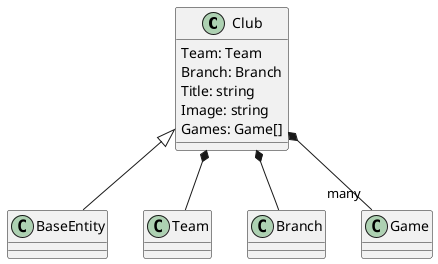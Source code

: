 @startuml Class Diagram

class Club  {
    Team: Team
    Branch: Branch
    Title: string
    Image: string
    Games: Game[]
}

Club <|-- BaseEntity
Club *-- Team
Club *-- Branch
Club *-- "many" Game
 
@enduml